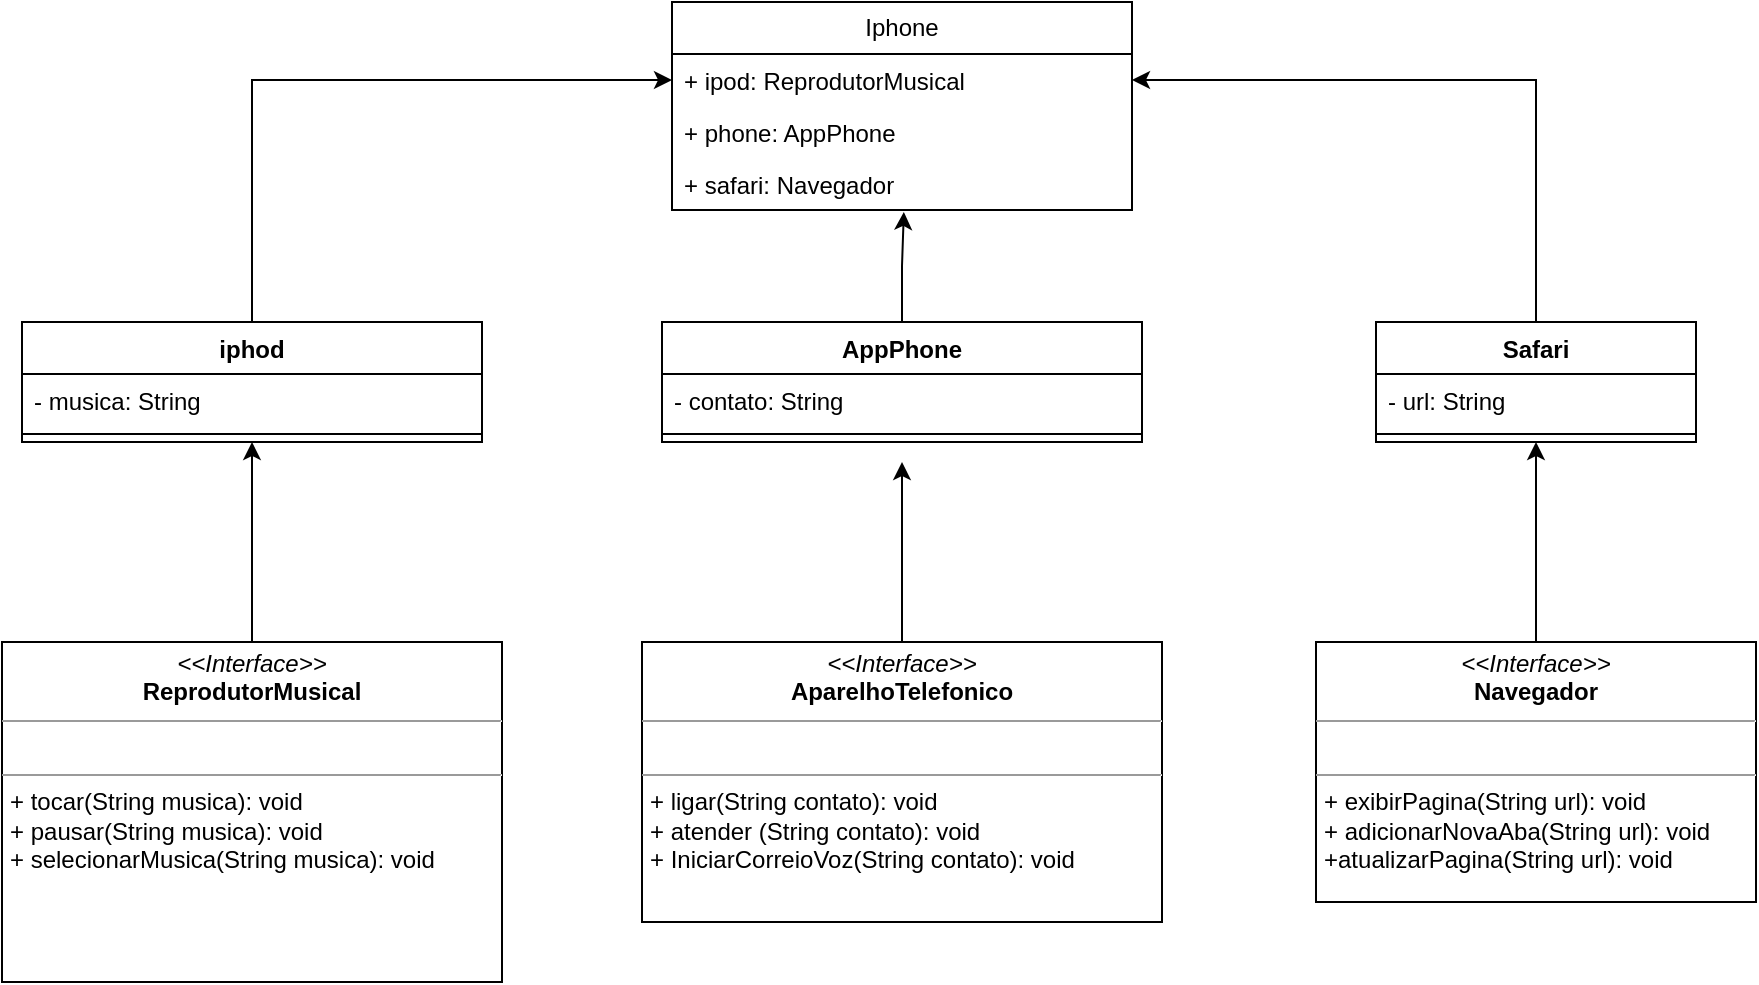 <mxfile version="22.0.4" type="device">
  <diagram name="Página-1" id="fOcLhzHO9mdrTZfnJeUu">
    <mxGraphModel dx="1941" dy="584" grid="1" gridSize="10" guides="1" tooltips="1" connect="1" arrows="1" fold="1" page="1" pageScale="1" pageWidth="827" pageHeight="1169" math="0" shadow="0">
      <root>
        <mxCell id="0" />
        <mxCell id="1" parent="0" />
        <mxCell id="i3ySaaYLJTz0ku4ebAB1-1" value="Iphone" style="swimlane;fontStyle=0;childLayout=stackLayout;horizontal=1;startSize=26;fillColor=none;horizontalStack=0;resizeParent=1;resizeParentMax=0;resizeLast=0;collapsible=1;marginBottom=0;whiteSpace=wrap;html=1;" vertex="1" parent="1">
          <mxGeometry x="315" y="440" width="230" height="104" as="geometry" />
        </mxCell>
        <mxCell id="i3ySaaYLJTz0ku4ebAB1-2" value="+ ipod: ReprodutorMusical" style="text;strokeColor=none;fillColor=none;align=left;verticalAlign=top;spacingLeft=4;spacingRight=4;overflow=hidden;rotatable=0;points=[[0,0.5],[1,0.5]];portConstraint=eastwest;whiteSpace=wrap;html=1;" vertex="1" parent="i3ySaaYLJTz0ku4ebAB1-1">
          <mxGeometry y="26" width="230" height="26" as="geometry" />
        </mxCell>
        <mxCell id="i3ySaaYLJTz0ku4ebAB1-3" value="+ phone: AppPhone&lt;br&gt;" style="text;strokeColor=none;fillColor=none;align=left;verticalAlign=top;spacingLeft=4;spacingRight=4;overflow=hidden;rotatable=0;points=[[0,0.5],[1,0.5]];portConstraint=eastwest;whiteSpace=wrap;html=1;" vertex="1" parent="i3ySaaYLJTz0ku4ebAB1-1">
          <mxGeometry y="52" width="230" height="26" as="geometry" />
        </mxCell>
        <mxCell id="i3ySaaYLJTz0ku4ebAB1-4" value="+ safari: Navegador&lt;br&gt;&lt;br&gt;&lt;br&gt;" style="text;strokeColor=none;fillColor=none;align=left;verticalAlign=top;spacingLeft=4;spacingRight=4;overflow=hidden;rotatable=0;points=[[0,0.5],[1,0.5]];portConstraint=eastwest;whiteSpace=wrap;html=1;" vertex="1" parent="i3ySaaYLJTz0ku4ebAB1-1">
          <mxGeometry y="78" width="230" height="26" as="geometry" />
        </mxCell>
        <mxCell id="i3ySaaYLJTz0ku4ebAB1-18" style="edgeStyle=orthogonalEdgeStyle;rounded=0;orthogonalLoop=1;jettySize=auto;html=1;entryX=0;entryY=0.5;entryDx=0;entryDy=0;" edge="1" parent="1" source="i3ySaaYLJTz0ku4ebAB1-5" target="i3ySaaYLJTz0ku4ebAB1-2">
          <mxGeometry relative="1" as="geometry" />
        </mxCell>
        <mxCell id="i3ySaaYLJTz0ku4ebAB1-5" value="iphod&lt;br&gt;" style="swimlane;fontStyle=1;align=center;verticalAlign=top;childLayout=stackLayout;horizontal=1;startSize=26;horizontalStack=0;resizeParent=1;resizeParentMax=0;resizeLast=0;collapsible=1;marginBottom=0;whiteSpace=wrap;html=1;" vertex="1" parent="1">
          <mxGeometry x="-10" y="600" width="230" height="60" as="geometry" />
        </mxCell>
        <mxCell id="i3ySaaYLJTz0ku4ebAB1-6" value="- musica: String" style="text;strokeColor=none;fillColor=none;align=left;verticalAlign=top;spacingLeft=4;spacingRight=4;overflow=hidden;rotatable=0;points=[[0,0.5],[1,0.5]];portConstraint=eastwest;whiteSpace=wrap;html=1;" vertex="1" parent="i3ySaaYLJTz0ku4ebAB1-5">
          <mxGeometry y="26" width="230" height="26" as="geometry" />
        </mxCell>
        <mxCell id="i3ySaaYLJTz0ku4ebAB1-7" value="" style="line;strokeWidth=1;fillColor=none;align=left;verticalAlign=middle;spacingTop=-1;spacingLeft=3;spacingRight=3;rotatable=0;labelPosition=right;points=[];portConstraint=eastwest;strokeColor=inherit;" vertex="1" parent="i3ySaaYLJTz0ku4ebAB1-5">
          <mxGeometry y="52" width="230" height="8" as="geometry" />
        </mxCell>
        <mxCell id="i3ySaaYLJTz0ku4ebAB1-9" value="AppPhone" style="swimlane;fontStyle=1;align=center;verticalAlign=top;childLayout=stackLayout;horizontal=1;startSize=26;horizontalStack=0;resizeParent=1;resizeParentMax=0;resizeLast=0;collapsible=1;marginBottom=0;whiteSpace=wrap;html=1;" vertex="1" parent="1">
          <mxGeometry x="310" y="600" width="240" height="60" as="geometry" />
        </mxCell>
        <mxCell id="i3ySaaYLJTz0ku4ebAB1-10" value="- contato: String" style="text;strokeColor=none;fillColor=none;align=left;verticalAlign=top;spacingLeft=4;spacingRight=4;overflow=hidden;rotatable=0;points=[[0,0.5],[1,0.5]];portConstraint=eastwest;whiteSpace=wrap;html=1;" vertex="1" parent="i3ySaaYLJTz0ku4ebAB1-9">
          <mxGeometry y="26" width="240" height="26" as="geometry" />
        </mxCell>
        <mxCell id="i3ySaaYLJTz0ku4ebAB1-11" value="" style="line;strokeWidth=1;fillColor=none;align=left;verticalAlign=middle;spacingTop=-1;spacingLeft=3;spacingRight=3;rotatable=0;labelPosition=right;points=[];portConstraint=eastwest;strokeColor=inherit;" vertex="1" parent="i3ySaaYLJTz0ku4ebAB1-9">
          <mxGeometry y="52" width="240" height="8" as="geometry" />
        </mxCell>
        <mxCell id="i3ySaaYLJTz0ku4ebAB1-21" value="&lt;p style=&quot;margin:0px;margin-top:4px;text-align:center;&quot;&gt;&lt;i&gt;&amp;lt;&amp;lt;Interface&amp;gt;&amp;gt;&lt;/i&gt;&lt;br&gt;&lt;b&gt;Navegador&lt;/b&gt;&lt;/p&gt;&lt;hr size=&quot;1&quot;&gt;&lt;p style=&quot;margin:0px;margin-left:4px;&quot;&gt;&lt;br&gt;&lt;/p&gt;&lt;hr size=&quot;1&quot;&gt;&lt;p style=&quot;margin:0px;margin-left:4px;&quot;&gt;+ exibirPagina(String url): void&lt;br style=&quot;border-color: var(--border-color);&quot;&gt;+ adicionarNovaAba(String url): void&lt;br style=&quot;border-color: var(--border-color);&quot;&gt;+atualizarPagina(String url): void&lt;br&gt;&lt;/p&gt;" style="verticalAlign=top;align=left;overflow=fill;fontSize=12;fontFamily=Helvetica;html=1;whiteSpace=wrap;" vertex="1" parent="1">
          <mxGeometry x="637" y="760" width="220" height="130" as="geometry" />
        </mxCell>
        <mxCell id="i3ySaaYLJTz0ku4ebAB1-26" style="edgeStyle=orthogonalEdgeStyle;rounded=0;orthogonalLoop=1;jettySize=auto;html=1;entryX=1;entryY=0.5;entryDx=0;entryDy=0;" edge="1" parent="1" source="i3ySaaYLJTz0ku4ebAB1-22" target="i3ySaaYLJTz0ku4ebAB1-2">
          <mxGeometry relative="1" as="geometry" />
        </mxCell>
        <mxCell id="i3ySaaYLJTz0ku4ebAB1-22" value="Safari" style="swimlane;fontStyle=1;align=center;verticalAlign=top;childLayout=stackLayout;horizontal=1;startSize=26;horizontalStack=0;resizeParent=1;resizeParentMax=0;resizeLast=0;collapsible=1;marginBottom=0;whiteSpace=wrap;html=1;" vertex="1" parent="1">
          <mxGeometry x="667" y="600" width="160" height="60" as="geometry" />
        </mxCell>
        <mxCell id="i3ySaaYLJTz0ku4ebAB1-23" value="- url: String" style="text;strokeColor=none;fillColor=none;align=left;verticalAlign=top;spacingLeft=4;spacingRight=4;overflow=hidden;rotatable=0;points=[[0,0.5],[1,0.5]];portConstraint=eastwest;whiteSpace=wrap;html=1;" vertex="1" parent="i3ySaaYLJTz0ku4ebAB1-22">
          <mxGeometry y="26" width="160" height="26" as="geometry" />
        </mxCell>
        <mxCell id="i3ySaaYLJTz0ku4ebAB1-24" value="" style="line;strokeWidth=1;fillColor=none;align=left;verticalAlign=middle;spacingTop=-1;spacingLeft=3;spacingRight=3;rotatable=0;labelPosition=right;points=[];portConstraint=eastwest;strokeColor=inherit;" vertex="1" parent="i3ySaaYLJTz0ku4ebAB1-22">
          <mxGeometry y="52" width="160" height="8" as="geometry" />
        </mxCell>
        <mxCell id="i3ySaaYLJTz0ku4ebAB1-27" style="edgeStyle=orthogonalEdgeStyle;rounded=0;orthogonalLoop=1;jettySize=auto;html=1;entryX=0.5;entryY=1;entryDx=0;entryDy=0;" edge="1" parent="1" source="i3ySaaYLJTz0ku4ebAB1-21" target="i3ySaaYLJTz0ku4ebAB1-22">
          <mxGeometry relative="1" as="geometry">
            <mxPoint x="727" y="645.012" as="targetPoint" />
          </mxGeometry>
        </mxCell>
        <mxCell id="i3ySaaYLJTz0ku4ebAB1-29" style="edgeStyle=orthogonalEdgeStyle;rounded=0;orthogonalLoop=1;jettySize=auto;html=1;entryX=0.5;entryY=1;entryDx=0;entryDy=0;" edge="1" parent="1" source="i3ySaaYLJTz0ku4ebAB1-28" target="i3ySaaYLJTz0ku4ebAB1-5">
          <mxGeometry relative="1" as="geometry" />
        </mxCell>
        <mxCell id="i3ySaaYLJTz0ku4ebAB1-28" value="&lt;p style=&quot;margin:0px;margin-top:4px;text-align:center;&quot;&gt;&lt;i&gt;&amp;lt;&amp;lt;Interface&amp;gt;&amp;gt;&lt;/i&gt;&lt;br&gt;&lt;b&gt;ReprodutorMusical&lt;/b&gt;&lt;/p&gt;&lt;hr size=&quot;1&quot;&gt;&lt;p style=&quot;margin:0px;margin-left:4px;&quot;&gt;&lt;br&gt;&lt;/p&gt;&lt;hr size=&quot;1&quot;&gt;&lt;p style=&quot;margin:0px;margin-left:4px;&quot;&gt;+ tocar(String musica): void&lt;br style=&quot;border-color: var(--border-color);&quot;&gt;+ pausar(String musica): void&lt;br style=&quot;border-color: var(--border-color);&quot;&gt;+ selecionarMusica(String musica): void&lt;br&gt;&lt;/p&gt;" style="verticalAlign=top;align=left;overflow=fill;fontSize=12;fontFamily=Helvetica;html=1;whiteSpace=wrap;" vertex="1" parent="1">
          <mxGeometry x="-20" y="760" width="250" height="170" as="geometry" />
        </mxCell>
        <mxCell id="i3ySaaYLJTz0ku4ebAB1-31" style="edgeStyle=orthogonalEdgeStyle;rounded=0;orthogonalLoop=1;jettySize=auto;html=1;" edge="1" parent="1" source="i3ySaaYLJTz0ku4ebAB1-30">
          <mxGeometry relative="1" as="geometry">
            <mxPoint x="430" y="670" as="targetPoint" />
          </mxGeometry>
        </mxCell>
        <mxCell id="i3ySaaYLJTz0ku4ebAB1-30" value="&lt;p style=&quot;margin:0px;margin-top:4px;text-align:center;&quot;&gt;&lt;i&gt;&amp;lt;&amp;lt;Interface&amp;gt;&amp;gt;&lt;/i&gt;&lt;br&gt;&lt;b&gt;AparelhoTelefonico&lt;/b&gt;&lt;/p&gt;&lt;hr size=&quot;1&quot;&gt;&lt;p style=&quot;margin:0px;margin-left:4px;&quot;&gt;&lt;br&gt;&lt;/p&gt;&lt;hr size=&quot;1&quot;&gt;&lt;p style=&quot;margin:0px;margin-left:4px;&quot;&gt;+ ligar(String contato): void&lt;br style=&quot;border-color: var(--border-color);&quot;&gt;+ atender (String contato): void&lt;br style=&quot;border-color: var(--border-color);&quot;&gt;+ IniciarCorreioVoz(String contato): void&lt;br&gt;&lt;/p&gt;" style="verticalAlign=top;align=left;overflow=fill;fontSize=12;fontFamily=Helvetica;html=1;whiteSpace=wrap;" vertex="1" parent="1">
          <mxGeometry x="300" y="760" width="260" height="140" as="geometry" />
        </mxCell>
        <mxCell id="i3ySaaYLJTz0ku4ebAB1-32" style="edgeStyle=orthogonalEdgeStyle;rounded=0;orthogonalLoop=1;jettySize=auto;html=1;entryX=0.504;entryY=1.038;entryDx=0;entryDy=0;entryPerimeter=0;" edge="1" parent="1" source="i3ySaaYLJTz0ku4ebAB1-9" target="i3ySaaYLJTz0ku4ebAB1-4">
          <mxGeometry relative="1" as="geometry" />
        </mxCell>
      </root>
    </mxGraphModel>
  </diagram>
</mxfile>
